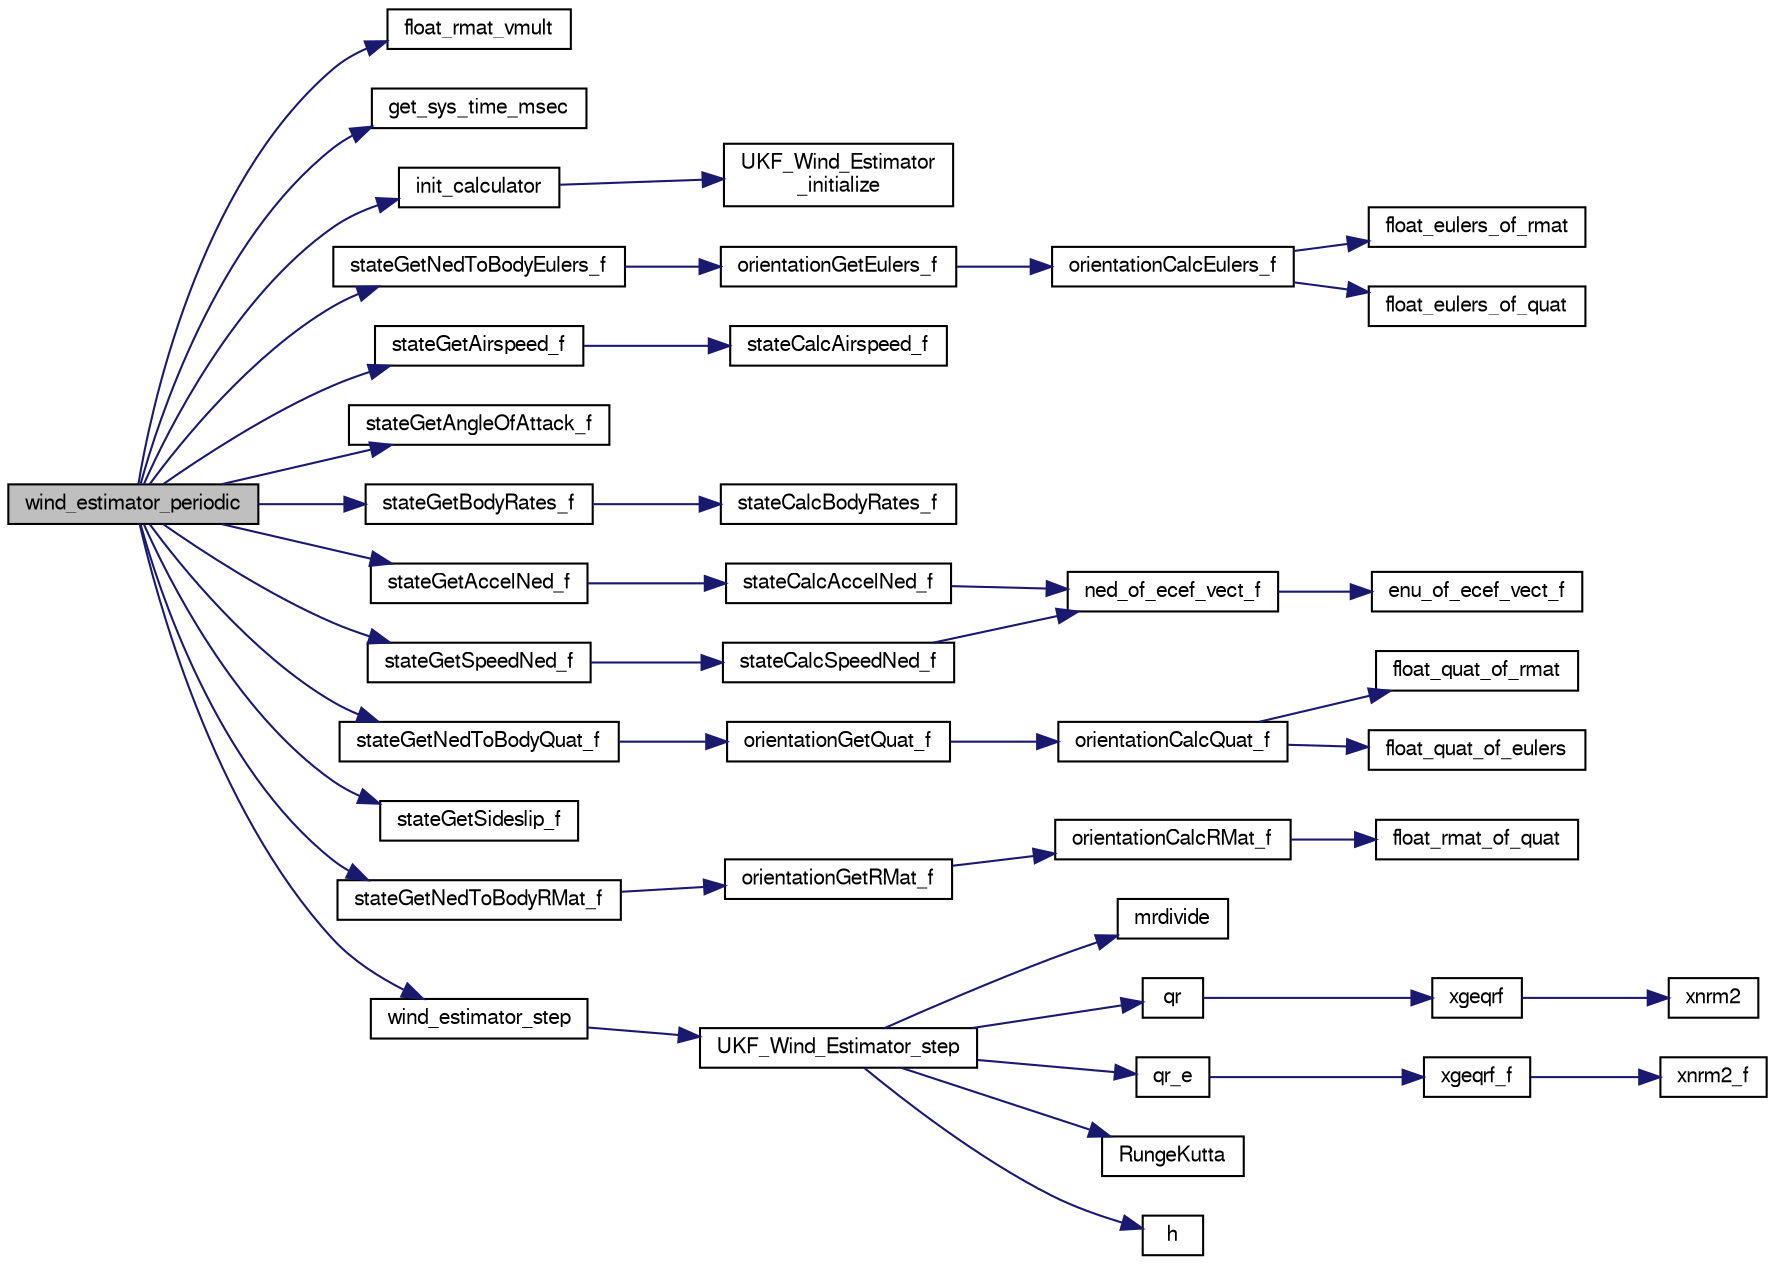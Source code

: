 digraph "wind_estimator_periodic"
{
  edge [fontname="FreeSans",fontsize="10",labelfontname="FreeSans",labelfontsize="10"];
  node [fontname="FreeSans",fontsize="10",shape=record];
  rankdir="LR";
  Node1 [label="wind_estimator_periodic",height=0.2,width=0.4,color="black", fillcolor="grey75", style="filled", fontcolor="black"];
  Node1 -> Node2 [color="midnightblue",fontsize="10",style="solid",fontname="FreeSans"];
  Node2 [label="float_rmat_vmult",height=0.2,width=0.4,color="black", fillcolor="white", style="filled",URL="$group__math__algebra__float.html#gaf2a4d7a67cf8cb6a8e382eef4a6f750e",tooltip="rotate 3D vector by rotation matrix. "];
  Node1 -> Node3 [color="midnightblue",fontsize="10",style="solid",fontname="FreeSans"];
  Node3 [label="get_sys_time_msec",height=0.2,width=0.4,color="black", fillcolor="white", style="filled",URL="$chibios_2mcu__periph_2sys__time__arch_8c.html#ad3cb294b0d1d74dfb511534b36a17960",tooltip="Get the time in milliseconds since startup. "];
  Node1 -> Node4 [color="midnightblue",fontsize="10",style="solid",fontname="FreeSans"];
  Node4 [label="init_calculator",height=0.2,width=0.4,color="black", fillcolor="white", style="filled",URL="$wind__estimator_8c.html#a74cc0278d635a265eaeb50c18bbaf1d4"];
  Node4 -> Node5 [color="midnightblue",fontsize="10",style="solid",fontname="FreeSans"];
  Node5 [label="UKF_Wind_Estimator\l_initialize",height=0.2,width=0.4,color="black", fillcolor="white", style="filled",URL="$UKF__Wind__Estimator_8c.html#a9f980617834e11ccd21d8799b9a54033"];
  Node1 -> Node6 [color="midnightblue",fontsize="10",style="solid",fontname="FreeSans"];
  Node6 [label="stateGetAccelNed_f",height=0.2,width=0.4,color="black", fillcolor="white", style="filled",URL="$group__state__acceleration.html#ga058e2128ff3a2a3ca5f3c606f4166dfe",tooltip="Get acceleration in NED coordinates (float). "];
  Node6 -> Node7 [color="midnightblue",fontsize="10",style="solid",fontname="FreeSans"];
  Node7 [label="stateCalcAccelNed_f",height=0.2,width=0.4,color="black", fillcolor="white", style="filled",URL="$group__state__acceleration.html#gaea5833c5515c007e9ebd4ef106e80071"];
  Node7 -> Node8 [color="midnightblue",fontsize="10",style="solid",fontname="FreeSans"];
  Node8 [label="ned_of_ecef_vect_f",height=0.2,width=0.4,color="black", fillcolor="white", style="filled",URL="$pprz__geodetic__float_8c.html#ac36c2e51de3064e3919a1f58f884342e"];
  Node8 -> Node9 [color="midnightblue",fontsize="10",style="solid",fontname="FreeSans"];
  Node9 [label="enu_of_ecef_vect_f",height=0.2,width=0.4,color="black", fillcolor="white", style="filled",URL="$pprz__geodetic__float_8c.html#ac44c5ea35811dcd7f50fb3741d0c12ad"];
  Node1 -> Node10 [color="midnightblue",fontsize="10",style="solid",fontname="FreeSans"];
  Node10 [label="stateGetAirspeed_f",height=0.2,width=0.4,color="black", fillcolor="white", style="filled",URL="$group__state__wind__airspeed.html#gab0cc6ebb3671ec1b34ac2c33f11c6b26",tooltip="Get airspeed (float). "];
  Node10 -> Node11 [color="midnightblue",fontsize="10",style="solid",fontname="FreeSans"];
  Node11 [label="stateCalcAirspeed_f",height=0.2,width=0.4,color="black", fillcolor="white", style="filled",URL="$group__state__wind__airspeed.html#gac2516cd42b66afab524662b27fd96cd5"];
  Node1 -> Node12 [color="midnightblue",fontsize="10",style="solid",fontname="FreeSans"];
  Node12 [label="stateGetAngleOfAttack_f",height=0.2,width=0.4,color="black", fillcolor="white", style="filled",URL="$group__state__wind__airspeed.html#gabe8ffad9238290321c5b3495d3ea61c4",tooltip="Get angle of attack (float). "];
  Node1 -> Node13 [color="midnightblue",fontsize="10",style="solid",fontname="FreeSans"];
  Node13 [label="stateGetBodyRates_f",height=0.2,width=0.4,color="black", fillcolor="white", style="filled",URL="$group__state__rate.html#ga086f10e8804f8e95ace9a2b1cd26a66c",tooltip="Get vehicle body angular rate (float). "];
  Node13 -> Node14 [color="midnightblue",fontsize="10",style="solid",fontname="FreeSans"];
  Node14 [label="stateCalcBodyRates_f",height=0.2,width=0.4,color="black", fillcolor="white", style="filled",URL="$group__state__rate.html#ga52294469408c263566a43c4c903cb3ca"];
  Node1 -> Node15 [color="midnightblue",fontsize="10",style="solid",fontname="FreeSans"];
  Node15 [label="stateGetNedToBodyEulers_f",height=0.2,width=0.4,color="black", fillcolor="white", style="filled",URL="$group__state__attitude.html#ga9a5e6bac6e7d78e1b33430e73344615b",tooltip="Get vehicle body attitude euler angles (float). "];
  Node15 -> Node16 [color="midnightblue",fontsize="10",style="solid",fontname="FreeSans"];
  Node16 [label="orientationGetEulers_f",height=0.2,width=0.4,color="black", fillcolor="white", style="filled",URL="$group__math__orientation__representation.html#gaaae3838d0b45682d48257d5dbfff3030",tooltip="Get vehicle body attitude euler angles (float). "];
  Node16 -> Node17 [color="midnightblue",fontsize="10",style="solid",fontname="FreeSans"];
  Node17 [label="orientationCalcEulers_f",height=0.2,width=0.4,color="black", fillcolor="white", style="filled",URL="$group__math__orientation__representation.html#ga8b8bf1c74adb971f399f0dd4f84d9388"];
  Node17 -> Node18 [color="midnightblue",fontsize="10",style="solid",fontname="FreeSans"];
  Node18 [label="float_eulers_of_rmat",height=0.2,width=0.4,color="black", fillcolor="white", style="filled",URL="$group__math__algebra__float.html#gac568e7074d2732d1237f80898c1dfb76"];
  Node17 -> Node19 [color="midnightblue",fontsize="10",style="solid",fontname="FreeSans"];
  Node19 [label="float_eulers_of_quat",height=0.2,width=0.4,color="black", fillcolor="white", style="filled",URL="$group__math__algebra__float.html#gacd48accfe6eaac320b0d651d894e1db8",tooltip="euler rotation &#39;ZYX&#39; "];
  Node1 -> Node20 [color="midnightblue",fontsize="10",style="solid",fontname="FreeSans"];
  Node20 [label="stateGetNedToBodyQuat_f",height=0.2,width=0.4,color="black", fillcolor="white", style="filled",URL="$group__state__attitude.html#gae03bd8f94b7150506835b77060b73311",tooltip="Get vehicle body attitude quaternion (float). "];
  Node20 -> Node21 [color="midnightblue",fontsize="10",style="solid",fontname="FreeSans"];
  Node21 [label="orientationGetQuat_f",height=0.2,width=0.4,color="black", fillcolor="white", style="filled",URL="$group__math__orientation__representation.html#ga4bc38966bac43e1f55b2f042d8f2e411",tooltip="Get vehicle body attitude quaternion (float). "];
  Node21 -> Node22 [color="midnightblue",fontsize="10",style="solid",fontname="FreeSans"];
  Node22 [label="orientationCalcQuat_f",height=0.2,width=0.4,color="black", fillcolor="white", style="filled",URL="$group__math__orientation__representation.html#ga33edf7d5bd278bed617fb5aa88559dc2"];
  Node22 -> Node23 [color="midnightblue",fontsize="10",style="solid",fontname="FreeSans"];
  Node23 [label="float_quat_of_rmat",height=0.2,width=0.4,color="black", fillcolor="white", style="filled",URL="$group__math__algebra__float.html#ga29a7db3c967cea290d25b28b4d17f01f",tooltip="Quaternion from rotation matrix. "];
  Node22 -> Node24 [color="midnightblue",fontsize="10",style="solid",fontname="FreeSans"];
  Node24 [label="float_quat_of_eulers",height=0.2,width=0.4,color="black", fillcolor="white", style="filled",URL="$group__math__algebra__float.html#ga99c8f1ff70a5b638cf87ea816f1756a2",tooltip="quat of euler roation &#39;ZYX&#39; "];
  Node1 -> Node25 [color="midnightblue",fontsize="10",style="solid",fontname="FreeSans"];
  Node25 [label="stateGetNedToBodyRMat_f",height=0.2,width=0.4,color="black", fillcolor="white", style="filled",URL="$group__state__attitude.html#ga6eb4f715759518e5703890eca116ce8d",tooltip="Get vehicle body attitude rotation matrix (float). "];
  Node25 -> Node26 [color="midnightblue",fontsize="10",style="solid",fontname="FreeSans"];
  Node26 [label="orientationGetRMat_f",height=0.2,width=0.4,color="black", fillcolor="white", style="filled",URL="$group__math__orientation__representation.html#gadad1660d6ec48c67423b76622ce80b51",tooltip="Get vehicle body attitude rotation matrix (float). "];
  Node26 -> Node27 [color="midnightblue",fontsize="10",style="solid",fontname="FreeSans"];
  Node27 [label="orientationCalcRMat_f",height=0.2,width=0.4,color="black", fillcolor="white", style="filled",URL="$group__math__orientation__representation.html#ga3394d93b976378bb5c9ddea8d7960eeb"];
  Node27 -> Node28 [color="midnightblue",fontsize="10",style="solid",fontname="FreeSans"];
  Node28 [label="float_rmat_of_quat",height=0.2,width=0.4,color="black", fillcolor="white", style="filled",URL="$group__math__algebra__float.html#ga4f32e245bb37ef9fdf43872080f63fbc"];
  Node1 -> Node29 [color="midnightblue",fontsize="10",style="solid",fontname="FreeSans"];
  Node29 [label="stateGetSideslip_f",height=0.2,width=0.4,color="black", fillcolor="white", style="filled",URL="$group__state__wind__airspeed.html#ga3be81964f65845de8d77d206df0fcf0a",tooltip="Get sideslip (float). "];
  Node1 -> Node30 [color="midnightblue",fontsize="10",style="solid",fontname="FreeSans"];
  Node30 [label="stateGetSpeedNed_f",height=0.2,width=0.4,color="black", fillcolor="white", style="filled",URL="$group__state__velocity.html#ga50a44ddecd4b2517b549549e953ffea2",tooltip="Get ground speed in local NED coordinates (float). "];
  Node30 -> Node31 [color="midnightblue",fontsize="10",style="solid",fontname="FreeSans"];
  Node31 [label="stateCalcSpeedNed_f",height=0.2,width=0.4,color="black", fillcolor="white", style="filled",URL="$group__state__velocity.html#ga440e1db9aa0854e8cea50670d7055450"];
  Node31 -> Node8 [color="midnightblue",fontsize="10",style="solid",fontname="FreeSans"];
  Node1 -> Node32 [color="midnightblue",fontsize="10",style="solid",fontname="FreeSans"];
  Node32 [label="wind_estimator_step",height=0.2,width=0.4,color="black", fillcolor="white", style="filled",URL="$wind__estimator_8c.html#a9625948d6ba7c62cb2603ce28bfb5d56"];
  Node32 -> Node33 [color="midnightblue",fontsize="10",style="solid",fontname="FreeSans"];
  Node33 [label="UKF_Wind_Estimator_step",height=0.2,width=0.4,color="black", fillcolor="white", style="filled",URL="$UKF__Wind__Estimator_8c.html#ace2249208dcb95cf298d03ea903f34b1"];
  Node33 -> Node34 [color="midnightblue",fontsize="10",style="solid",fontname="FreeSans"];
  Node34 [label="h",height=0.2,width=0.4,color="black", fillcolor="white", style="filled",URL="$UKF__Wind__Estimator_8c.html#a1b540e52aff26922bc43ff126fa35270"];
  Node33 -> Node35 [color="midnightblue",fontsize="10",style="solid",fontname="FreeSans"];
  Node35 [label="mrdivide",height=0.2,width=0.4,color="black", fillcolor="white", style="filled",URL="$UKF__Wind__Estimator_8c.html#a29ad0023311f9e9ebad58b94cfa5beff"];
  Node33 -> Node36 [color="midnightblue",fontsize="10",style="solid",fontname="FreeSans"];
  Node36 [label="qr",height=0.2,width=0.4,color="black", fillcolor="white", style="filled",URL="$UKF__Wind__Estimator_8c.html#ab9fd07eef78a8a550bcd859339c5f401"];
  Node36 -> Node37 [color="midnightblue",fontsize="10",style="solid",fontname="FreeSans"];
  Node37 [label="xgeqrf",height=0.2,width=0.4,color="black", fillcolor="white", style="filled",URL="$UKF__Wind__Estimator_8c.html#af1145125636356fc8ed4014a8552b5d3"];
  Node37 -> Node38 [color="midnightblue",fontsize="10",style="solid",fontname="FreeSans"];
  Node38 [label="xnrm2",height=0.2,width=0.4,color="black", fillcolor="white", style="filled",URL="$UKF__Wind__Estimator_8c.html#a91f88aec3e54f7da4348dc58aa23a06f"];
  Node33 -> Node39 [color="midnightblue",fontsize="10",style="solid",fontname="FreeSans"];
  Node39 [label="qr_e",height=0.2,width=0.4,color="black", fillcolor="white", style="filled",URL="$UKF__Wind__Estimator_8c.html#ab4ab517d47da4d5ce174742384ae56cd"];
  Node39 -> Node40 [color="midnightblue",fontsize="10",style="solid",fontname="FreeSans"];
  Node40 [label="xgeqrf_f",height=0.2,width=0.4,color="black", fillcolor="white", style="filled",URL="$UKF__Wind__Estimator_8c.html#a06fe0b982008d39df58d5c5f4808204e"];
  Node40 -> Node41 [color="midnightblue",fontsize="10",style="solid",fontname="FreeSans"];
  Node41 [label="xnrm2_f",height=0.2,width=0.4,color="black", fillcolor="white", style="filled",URL="$UKF__Wind__Estimator_8c.html#ae7791e7e2e302fdd54849037a36ac477"];
  Node33 -> Node42 [color="midnightblue",fontsize="10",style="solid",fontname="FreeSans"];
  Node42 [label="RungeKutta",height=0.2,width=0.4,color="black", fillcolor="white", style="filled",URL="$UKF__Wind__Estimator_8c.html#a3ce8106141d8e0474d84e6e8872b7318"];
}
